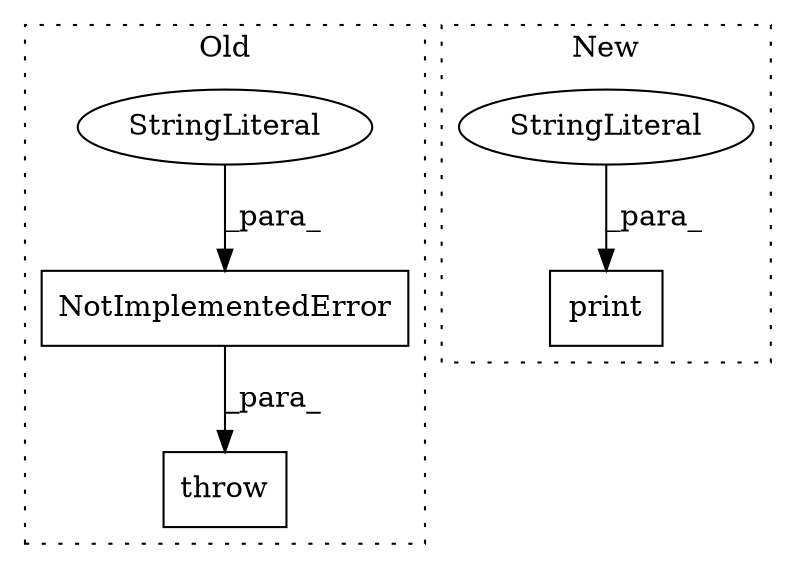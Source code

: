 digraph G {
subgraph cluster0 {
1 [label="NotImplementedError" a="32" s="1770,1844" l="20,1" shape="box"];
3 [label="throw" a="53" s="1764" l="6" shape="box"];
4 [label="StringLiteral" a="45" s="1790" l="54" shape="ellipse"];
label = "Old";
style="dotted";
}
subgraph cluster1 {
2 [label="print" a="32" s="1764,1833" l="6,1" shape="box"];
5 [label="StringLiteral" a="45" s="1770" l="63" shape="ellipse"];
label = "New";
style="dotted";
}
1 -> 3 [label="_para_"];
4 -> 1 [label="_para_"];
5 -> 2 [label="_para_"];
}